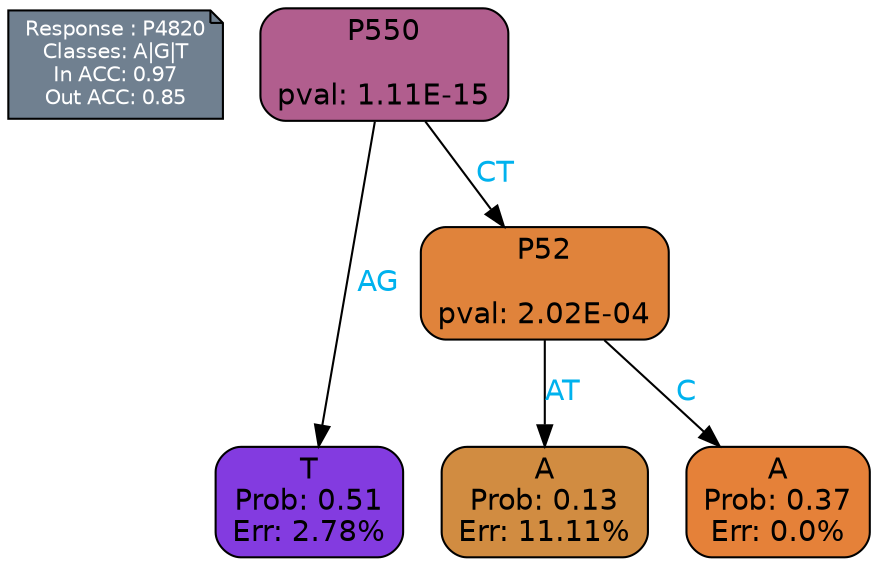 digraph Tree {
node [shape=box, style="filled, rounded", color="black", fontname=helvetica] ;
graph [ranksep=equally, splines=polylines, bgcolor=transparent, dpi=600] ;
edge [fontname=helvetica] ;
LEGEND [label="Response : P4820
Classes: A|G|T
In ACC: 0.97
Out ACC: 0.85
",shape=note,align=left,style=filled,fillcolor="slategray",fontcolor="white",fontsize=10];1 [label="P550

pval: 1.11E-15", fillcolor="#b15e8e"] ;
2 [label="T
Prob: 0.51
Err: 2.78%", fillcolor="#833be0"] ;
3 [label="P52

pval: 2.02E-04", fillcolor="#e0833b"] ;
4 [label="A
Prob: 0.13
Err: 11.11%", fillcolor="#d18c41"] ;
5 [label="A
Prob: 0.37
Err: 0.0%", fillcolor="#e58139"] ;
1 -> 2 [label="AG",fontcolor=deepskyblue2] ;
1 -> 3 [label="CT",fontcolor=deepskyblue2] ;
3 -> 4 [label="AT",fontcolor=deepskyblue2] ;
3 -> 5 [label="C",fontcolor=deepskyblue2] ;
{rank = same; 2;4;5;}{rank = same; LEGEND;1;}}